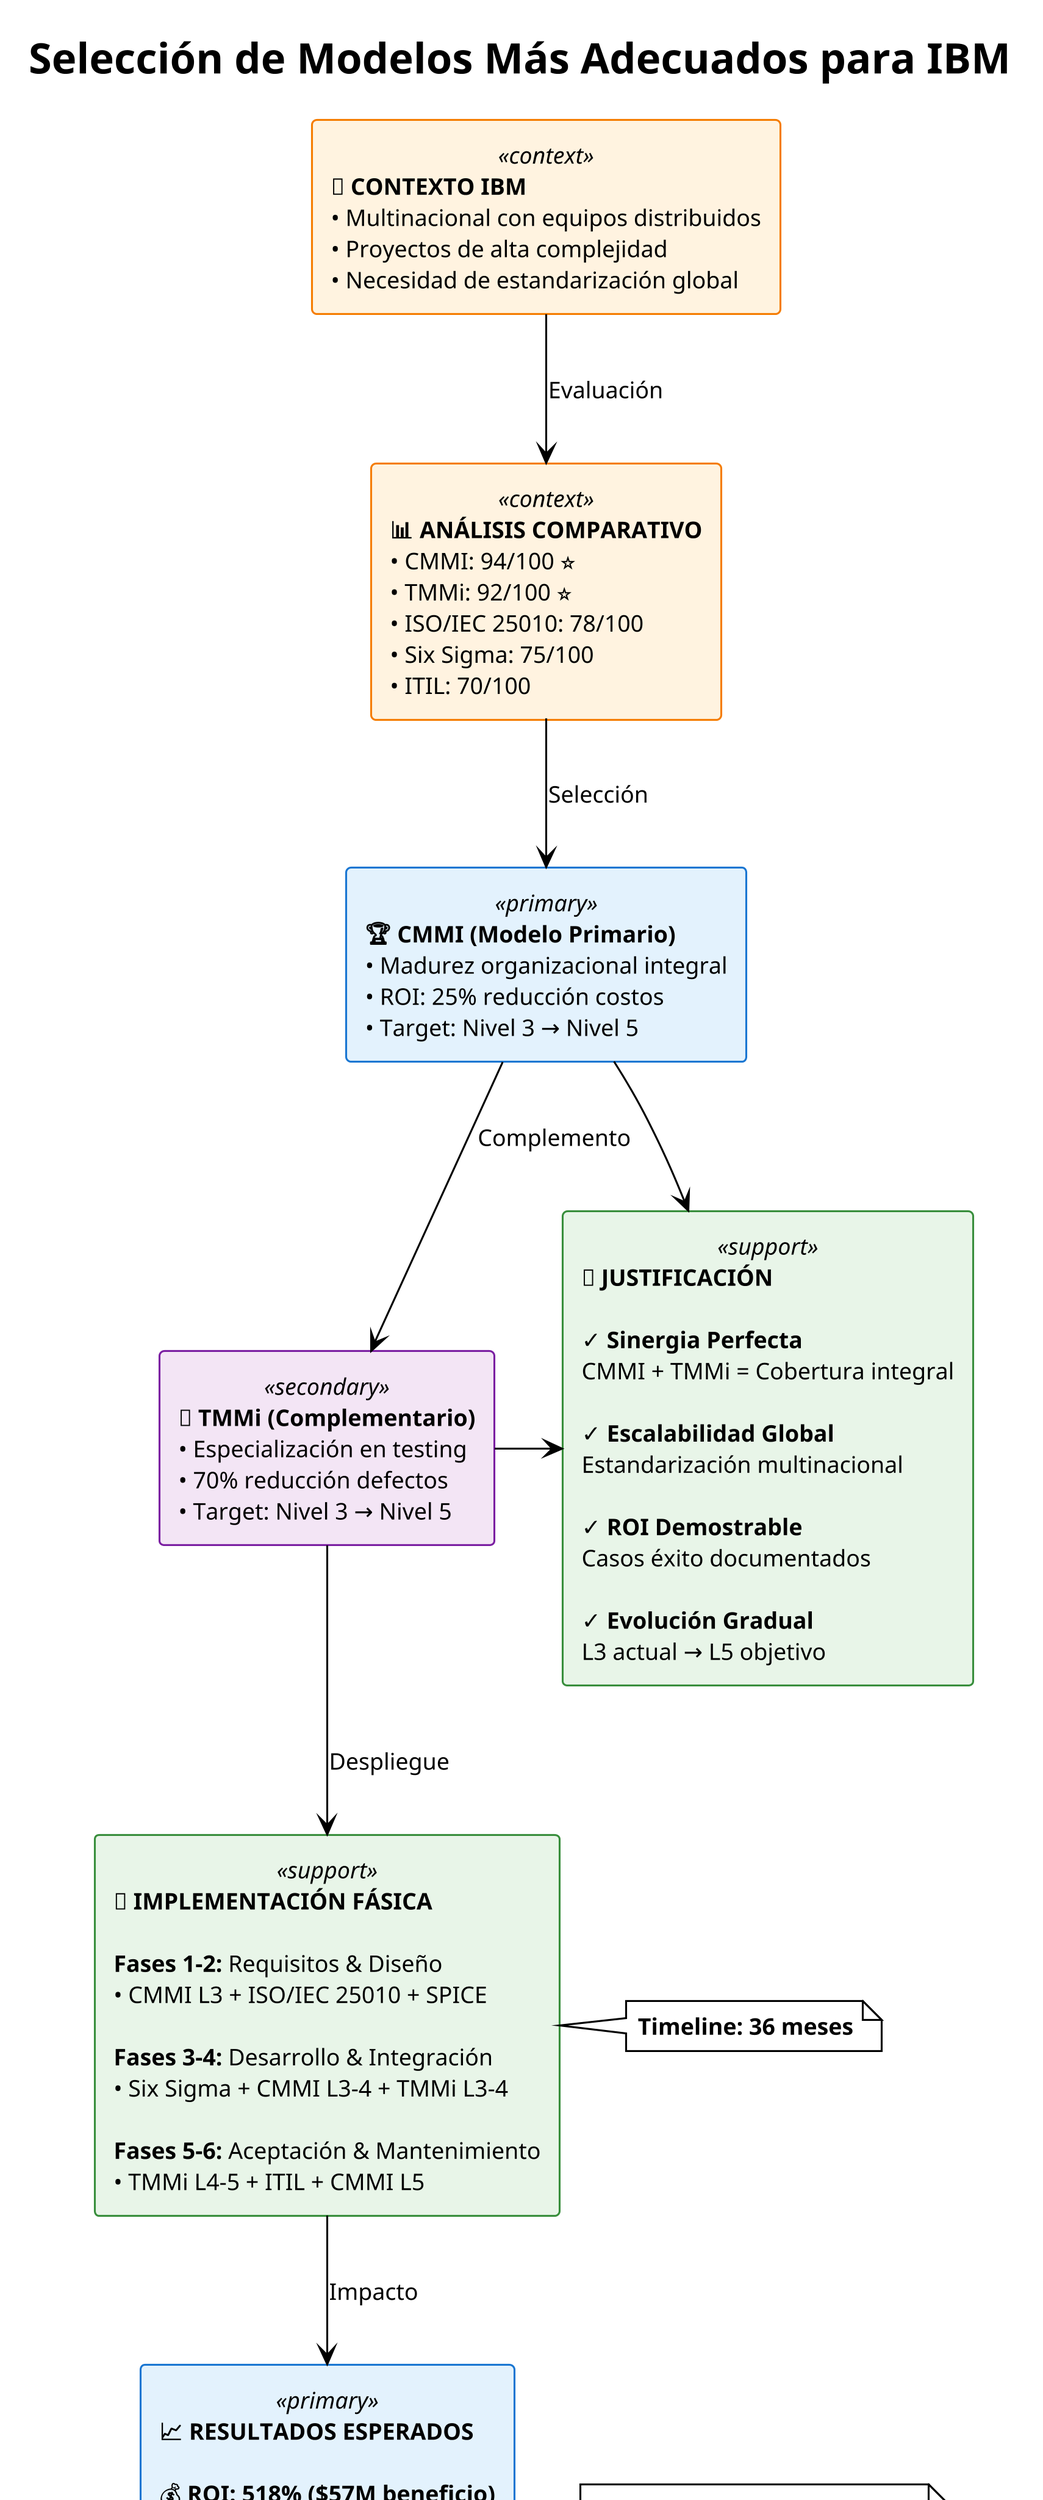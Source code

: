 @startuml seleccion-modelos-adecuados-ibm-sintetico
!theme plain
skinparam backgroundColor #FFFFFF
skinparam defaultFontName Arial
skinparam defaultFontSize 12
skinparam dpi 300

title **Selección de Modelos Más Adecuados para IBM**

' Definir colores compactos
skinparam rectangle {
    BackgroundColor<<primary>> #E3F2FD
    BorderColor<<primary>> #1976D2
    BackgroundColor<<secondary>> #F3E5F5
    BorderColor<<secondary>> #7B1FA2
    BackgroundColor<<support>> #E8F5E8
    BorderColor<<support>> #388E3C
    BackgroundColor<<context>> #FFF3E0
    BorderColor<<context>> #F57C00
}

' Contexto IBM compacto
rectangle "**🏢 CONTEXTO IBM**\n• Multinacional con equipos distribuidos\n• Proyectos de alta complejidad\n• Necesidad de estandarización global" as context <<context>>

' Análisis simplificado
rectangle "**📊 ANÁLISIS COMPARATIVO**\n• CMMI: 94/100 ⭐\n• TMMi: 92/100 ⭐\n• ISO/IEC 25010: 78/100\n• Six Sigma: 75/100\n• ITIL: 70/100" as analysis <<context>>

' Modelos seleccionados compactos
rectangle "**🏆 CMMI (Modelo Primario)**\n• Madurez organizacional integral\n• ROI: 25% reducción costos\n• Target: Nivel 3 → Nivel 5" as cmmi <<primary>>

rectangle "**🧪 TMMi (Complementario)**\n• Especialización en testing\n• 70% reducción defectos\n• Target: Nivel 3 → Nivel 5" as tmmi <<secondary>>

' Implementación simplificada
rectangle "**🚀 IMPLEMENTACIÓN FÁSICA**\n\n**Fases 1-2:** Requisitos & Diseño\n• CMMI L3 + ISO/IEC 25010 + SPICE\n\n**Fases 3-4:** Desarrollo & Integración\n• Six Sigma + CMMI L3-4 + TMMi L3-4\n\n**Fases 5-6:** Aceptación & Mantenimiento\n• TMMi L4-5 + ITIL + CMMI L5" as implementation <<support>>

' Resultados compactos
rectangle "**📈 RESULTADOS ESPERADOS**\n\n💰 **ROI: 518% ($57M beneficio)**\n⚡ **Time-to-market: -40%**\n🛡️ **Defectos: -70%**\n📊 **Productividad: +30%**\n💸 **Costos: -25%**" as results <<primary>>

' Justificación lateral compacta
rectangle "**🎯 JUSTIFICACIÓN**\n\n**✓ Sinergia Perfecta**\nCMMI + TMMi = Cobertura integral\n\n**✓ Escalabilidad Global**\nEstandarización multinacional\n\n**✓ ROI Demostrable**\nCasos éxito documentados\n\n**✓ Evolución Gradual**\nL3 actual → L5 objetivo" as justification <<support>>

' Flujo vertical principal
context --> analysis : "Evaluación"
analysis --> cmmi : "Selección"
cmmi --> tmmi : "Complemento"
tmmi --> implementation : "Despliegue"
implementation --> results : "Impacto"

' Conexión lateral para justificación
cmmi -right-> justification
tmmi -right-> justification

' Notas de tiempo
note right of implementation : **Timeline: 36 meses**
note right of results : **Benchmark: Industry Leader**

@enduml
